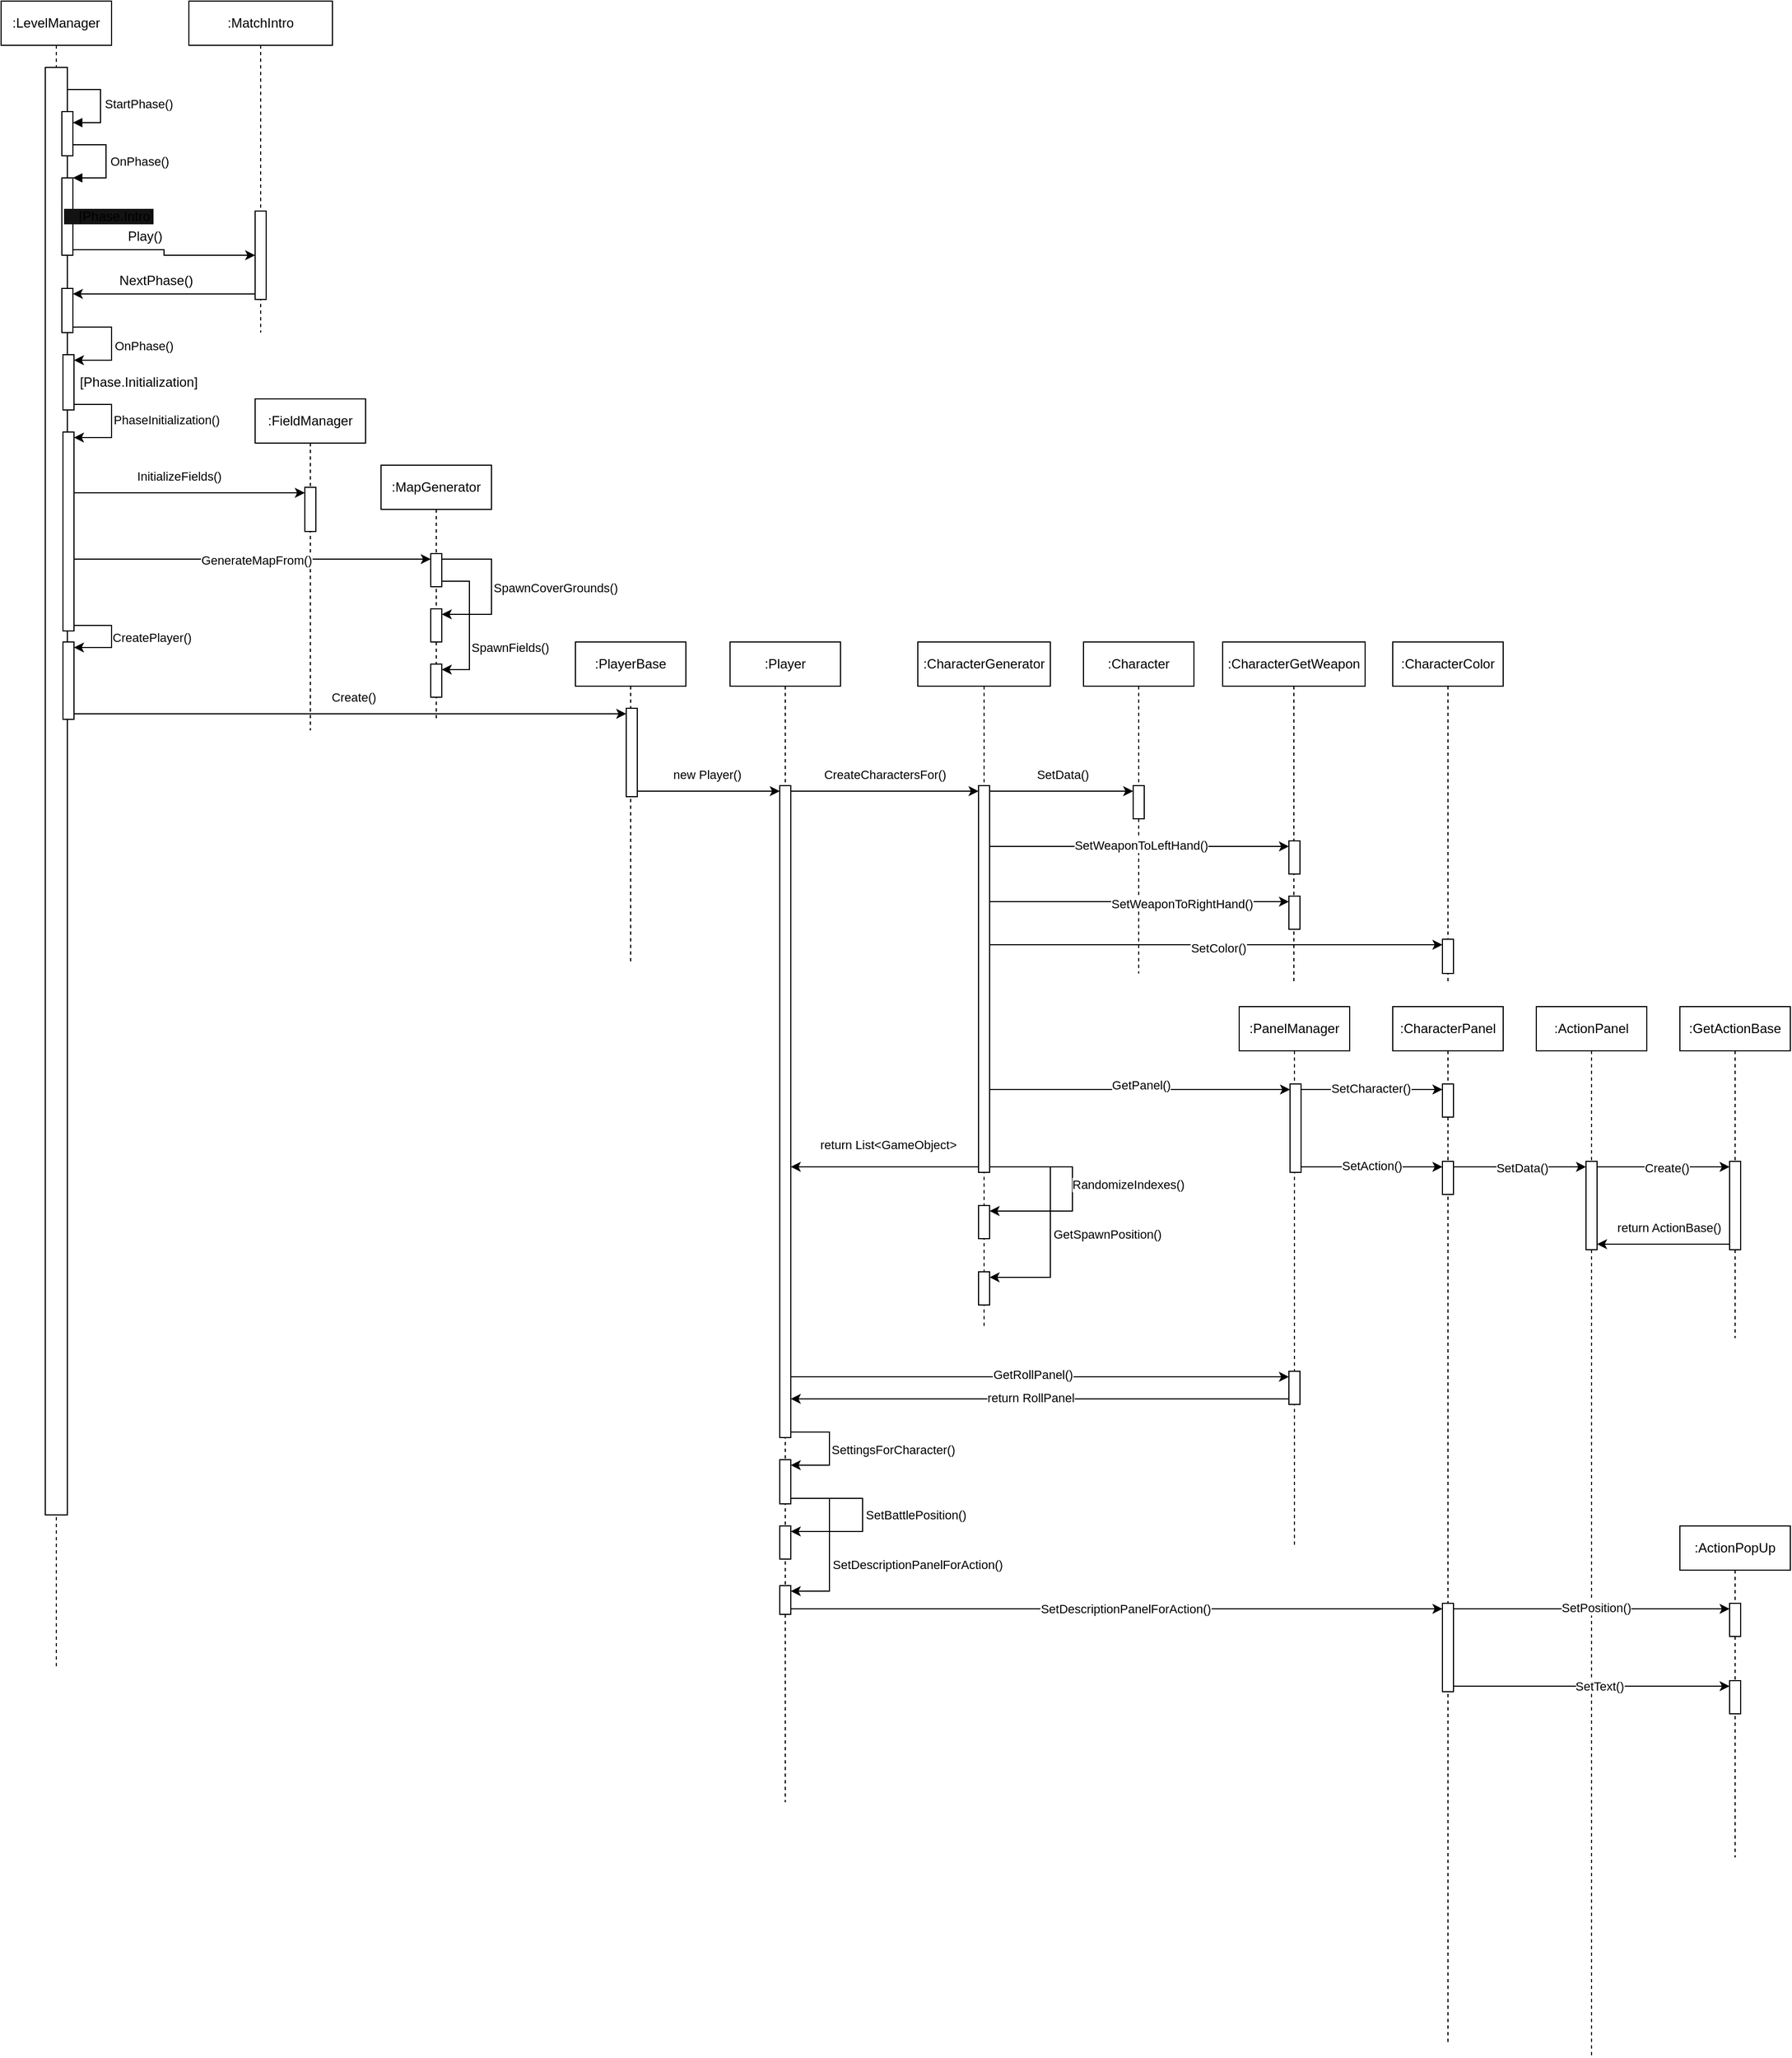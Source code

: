 <mxfile version="27.0.9">
  <diagram id="C5RBs43oDa-KdzZeNtuy" name="Page-1">
    <mxGraphModel dx="1703" dy="1089" grid="1" gridSize="10" guides="1" tooltips="1" connect="1" arrows="1" fold="1" page="1" pageScale="1" pageWidth="827" pageHeight="1169" math="0" shadow="0">
      <root>
        <mxCell id="WIyWlLk6GJQsqaUBKTNV-0" />
        <mxCell id="WIyWlLk6GJQsqaUBKTNV-1" parent="WIyWlLk6GJQsqaUBKTNV-0" />
        <mxCell id="9JURjrUvkeu7Aro2wpaL-4" value=":LevelManager" style="shape=umlLifeline;perimeter=lifelinePerimeter;whiteSpace=wrap;html=1;container=1;dropTarget=0;collapsible=0;recursiveResize=0;outlineConnect=0;portConstraint=eastwest;newEdgeStyle={&quot;curved&quot;:0,&quot;rounded&quot;:0};" parent="WIyWlLk6GJQsqaUBKTNV-1" vertex="1">
          <mxGeometry x="70" y="240" width="100" height="1510" as="geometry" />
        </mxCell>
        <mxCell id="9JURjrUvkeu7Aro2wpaL-7" value="" style="html=1;points=[[0,0,0,0,5],[0,1,0,0,-5],[1,0,0,0,5],[1,1,0,0,-5]];perimeter=orthogonalPerimeter;outlineConnect=0;targetShapes=umlLifeline;portConstraint=eastwest;newEdgeStyle={&quot;curved&quot;:0,&quot;rounded&quot;:0};" parent="9JURjrUvkeu7Aro2wpaL-4" vertex="1">
          <mxGeometry x="40" y="60" width="20" height="1310" as="geometry" />
        </mxCell>
        <mxCell id="9JURjrUvkeu7Aro2wpaL-12" value="" style="html=1;points=[[0,0,0,0,5],[0,1,0,0,-5],[1,0,0,0,5],[1,1,0,0,-5]];perimeter=orthogonalPerimeter;outlineConnect=0;targetShapes=umlLifeline;portConstraint=eastwest;newEdgeStyle={&quot;curved&quot;:0,&quot;rounded&quot;:0};" parent="9JURjrUvkeu7Aro2wpaL-4" vertex="1">
          <mxGeometry x="55" y="100" width="10" height="40" as="geometry" />
        </mxCell>
        <mxCell id="9JURjrUvkeu7Aro2wpaL-13" value="StartPhase()" style="html=1;align=left;spacingLeft=2;endArrow=block;rounded=0;edgeStyle=orthogonalEdgeStyle;curved=0;rounded=0;" parent="9JURjrUvkeu7Aro2wpaL-4" target="9JURjrUvkeu7Aro2wpaL-12" edge="1">
          <mxGeometry relative="1" as="geometry">
            <mxPoint x="60" y="80" as="sourcePoint" />
            <Array as="points">
              <mxPoint x="90" y="110" />
            </Array>
          </mxGeometry>
        </mxCell>
        <mxCell id="9JURjrUvkeu7Aro2wpaL-15" value="&lt;span style=&quot;background-color: rgb(18, 18, 18);&quot;&gt;&amp;nbsp; &amp;nbsp; [Phase.Intro]&lt;/span&gt;" style="html=1;points=[[0,0,0,0,5],[0,1,0,0,-5],[1,0,0,0,5],[1,1,0,0,-5]];perimeter=orthogonalPerimeter;outlineConnect=0;targetShapes=umlLifeline;portConstraint=eastwest;newEdgeStyle={&quot;curved&quot;:0,&quot;rounded&quot;:0};align=left;" parent="9JURjrUvkeu7Aro2wpaL-4" vertex="1">
          <mxGeometry x="55" y="160" width="10" height="70" as="geometry" />
        </mxCell>
        <mxCell id="9JURjrUvkeu7Aro2wpaL-16" value="OnPhase()" style="html=1;align=left;spacingLeft=2;endArrow=block;rounded=0;edgeStyle=orthogonalEdgeStyle;curved=0;rounded=0;" parent="9JURjrUvkeu7Aro2wpaL-4" target="9JURjrUvkeu7Aro2wpaL-15" edge="1">
          <mxGeometry relative="1" as="geometry">
            <mxPoint x="65" y="130" as="sourcePoint" />
            <Array as="points">
              <mxPoint x="95" y="160" />
            </Array>
          </mxGeometry>
        </mxCell>
        <mxCell id="9JURjrUvkeu7Aro2wpaL-23" value="" style="html=1;points=[[0,0,0,0,5],[0,1,0,0,-5],[1,0,0,0,5],[1,1,0,0,-5]];perimeter=orthogonalPerimeter;outlineConnect=0;targetShapes=umlLifeline;portConstraint=eastwest;newEdgeStyle={&quot;curved&quot;:0,&quot;rounded&quot;:0};" parent="9JURjrUvkeu7Aro2wpaL-4" vertex="1">
          <mxGeometry x="55" y="260" width="10" height="40" as="geometry" />
        </mxCell>
        <mxCell id="9JURjrUvkeu7Aro2wpaL-26" value="&amp;nbsp; &amp;nbsp; [Phase.Initialization]" style="html=1;points=[[0,0,0,0,5],[0,1,0,0,-5],[1,0,0,0,5],[1,1,0,0,-5]];perimeter=orthogonalPerimeter;outlineConnect=0;targetShapes=umlLifeline;portConstraint=eastwest;newEdgeStyle={&quot;curved&quot;:0,&quot;rounded&quot;:0};align=left;" parent="9JURjrUvkeu7Aro2wpaL-4" vertex="1">
          <mxGeometry x="56" y="320" width="10" height="50" as="geometry" />
        </mxCell>
        <mxCell id="9JURjrUvkeu7Aro2wpaL-27" style="edgeStyle=orthogonalEdgeStyle;rounded=0;orthogonalLoop=1;jettySize=auto;html=1;curved=0;exitX=1;exitY=1;exitDx=0;exitDy=-5;exitPerimeter=0;entryX=1;entryY=0;entryDx=0;entryDy=5;entryPerimeter=0;" parent="9JURjrUvkeu7Aro2wpaL-4" source="9JURjrUvkeu7Aro2wpaL-23" target="9JURjrUvkeu7Aro2wpaL-26" edge="1">
          <mxGeometry relative="1" as="geometry">
            <Array as="points">
              <mxPoint x="100" y="295" />
              <mxPoint x="100" y="325" />
            </Array>
          </mxGeometry>
        </mxCell>
        <mxCell id="9JURjrUvkeu7Aro2wpaL-29" value="OnPhase()" style="edgeLabel;html=1;align=left;verticalAlign=middle;resizable=0;points=[];" parent="9JURjrUvkeu7Aro2wpaL-27" vertex="1" connectable="0">
          <mxGeometry x="0.053" y="1" relative="1" as="geometry">
            <mxPoint as="offset" />
          </mxGeometry>
        </mxCell>
        <mxCell id="9JURjrUvkeu7Aro2wpaL-30" value="" style="html=1;points=[[0,0,0,0,5],[0,1,0,0,-5],[1,0,0,0,5],[1,1,0,0,-5]];perimeter=orthogonalPerimeter;outlineConnect=0;targetShapes=umlLifeline;portConstraint=eastwest;newEdgeStyle={&quot;curved&quot;:0,&quot;rounded&quot;:0};" parent="9JURjrUvkeu7Aro2wpaL-4" vertex="1">
          <mxGeometry x="56" y="390" width="10" height="180" as="geometry" />
        </mxCell>
        <mxCell id="9JURjrUvkeu7Aro2wpaL-31" style="edgeStyle=orthogonalEdgeStyle;rounded=0;orthogonalLoop=1;jettySize=auto;html=1;curved=0;exitX=1;exitY=1;exitDx=0;exitDy=-5;exitPerimeter=0;entryX=1;entryY=0;entryDx=0;entryDy=5;entryPerimeter=0;" parent="9JURjrUvkeu7Aro2wpaL-4" source="9JURjrUvkeu7Aro2wpaL-26" target="9JURjrUvkeu7Aro2wpaL-30" edge="1">
          <mxGeometry relative="1" as="geometry">
            <Array as="points">
              <mxPoint x="100" y="365" />
              <mxPoint x="100" y="395" />
            </Array>
          </mxGeometry>
        </mxCell>
        <mxCell id="9JURjrUvkeu7Aro2wpaL-32" value="PhaseInitialization()" style="edgeLabel;html=1;align=left;verticalAlign=middle;resizable=0;points=[];" parent="9JURjrUvkeu7Aro2wpaL-31" vertex="1" connectable="0">
          <mxGeometry x="-0.022" relative="1" as="geometry">
            <mxPoint as="offset" />
          </mxGeometry>
        </mxCell>
        <mxCell id="9JURjrUvkeu7Aro2wpaL-53" value="" style="html=1;points=[[0,0,0,0,5],[0,1,0,0,-5],[1,0,0,0,5],[1,1,0,0,-5]];perimeter=orthogonalPerimeter;outlineConnect=0;targetShapes=umlLifeline;portConstraint=eastwest;newEdgeStyle={&quot;curved&quot;:0,&quot;rounded&quot;:0};" parent="9JURjrUvkeu7Aro2wpaL-4" vertex="1">
          <mxGeometry x="56" y="580" width="10" height="70" as="geometry" />
        </mxCell>
        <mxCell id="9JURjrUvkeu7Aro2wpaL-54" style="edgeStyle=orthogonalEdgeStyle;rounded=0;orthogonalLoop=1;jettySize=auto;html=1;curved=0;exitX=1;exitY=1;exitDx=0;exitDy=-5;exitPerimeter=0;entryX=1;entryY=0;entryDx=0;entryDy=5;entryPerimeter=0;" parent="9JURjrUvkeu7Aro2wpaL-4" source="9JURjrUvkeu7Aro2wpaL-30" target="9JURjrUvkeu7Aro2wpaL-53" edge="1">
          <mxGeometry relative="1" as="geometry">
            <Array as="points">
              <mxPoint x="100" y="565" />
              <mxPoint x="100" y="585" />
            </Array>
          </mxGeometry>
        </mxCell>
        <mxCell id="9JURjrUvkeu7Aro2wpaL-55" value="CreatePlayer()" style="edgeLabel;html=1;align=left;verticalAlign=middle;resizable=0;points=[];" parent="9JURjrUvkeu7Aro2wpaL-54" vertex="1" connectable="0">
          <mxGeometry x="0.022" y="-1" relative="1" as="geometry">
            <mxPoint as="offset" />
          </mxGeometry>
        </mxCell>
        <mxCell id="9JURjrUvkeu7Aro2wpaL-5" value=":MapGenerator" style="shape=umlLifeline;perimeter=lifelinePerimeter;whiteSpace=wrap;html=1;container=1;dropTarget=0;collapsible=0;recursiveResize=0;outlineConnect=0;portConstraint=eastwest;newEdgeStyle={&quot;curved&quot;:0,&quot;rounded&quot;:0};" parent="WIyWlLk6GJQsqaUBKTNV-1" vertex="1">
          <mxGeometry x="414" y="660" width="100" height="230" as="geometry" />
        </mxCell>
        <mxCell id="9JURjrUvkeu7Aro2wpaL-42" value="" style="html=1;points=[[0,0,0,0,5],[0,1,0,0,-5],[1,0,0,0,5],[1,1,0,0,-5]];perimeter=orthogonalPerimeter;outlineConnect=0;targetShapes=umlLifeline;portConstraint=eastwest;newEdgeStyle={&quot;curved&quot;:0,&quot;rounded&quot;:0};" parent="9JURjrUvkeu7Aro2wpaL-5" vertex="1">
          <mxGeometry x="45" y="80" width="10" height="30" as="geometry" />
        </mxCell>
        <mxCell id="9JURjrUvkeu7Aro2wpaL-47" value="" style="html=1;points=[[0,0,0,0,5],[0,1,0,0,-5],[1,0,0,0,5],[1,1,0,0,-5]];perimeter=orthogonalPerimeter;outlineConnect=0;targetShapes=umlLifeline;portConstraint=eastwest;newEdgeStyle={&quot;curved&quot;:0,&quot;rounded&quot;:0};" parent="9JURjrUvkeu7Aro2wpaL-5" vertex="1">
          <mxGeometry x="45" y="130" width="10" height="30" as="geometry" />
        </mxCell>
        <mxCell id="9JURjrUvkeu7Aro2wpaL-48" value="" style="html=1;points=[[0,0,0,0,5],[0,1,0,0,-5],[1,0,0,0,5],[1,1,0,0,-5]];perimeter=orthogonalPerimeter;outlineConnect=0;targetShapes=umlLifeline;portConstraint=eastwest;newEdgeStyle={&quot;curved&quot;:0,&quot;rounded&quot;:0};" parent="9JURjrUvkeu7Aro2wpaL-5" vertex="1">
          <mxGeometry x="45" y="180" width="10" height="30" as="geometry" />
        </mxCell>
        <mxCell id="9JURjrUvkeu7Aro2wpaL-49" style="edgeStyle=orthogonalEdgeStyle;rounded=0;orthogonalLoop=1;jettySize=auto;html=1;curved=0;exitX=1;exitY=0;exitDx=0;exitDy=5;exitPerimeter=0;entryX=1;entryY=0;entryDx=0;entryDy=5;entryPerimeter=0;" parent="9JURjrUvkeu7Aro2wpaL-5" source="9JURjrUvkeu7Aro2wpaL-42" target="9JURjrUvkeu7Aro2wpaL-47" edge="1">
          <mxGeometry relative="1" as="geometry">
            <Array as="points">
              <mxPoint x="100" y="85" />
              <mxPoint x="100" y="135" />
            </Array>
          </mxGeometry>
        </mxCell>
        <mxCell id="9JURjrUvkeu7Aro2wpaL-50" value="SpawnCoverGrounds()" style="edgeLabel;html=1;align=left;verticalAlign=middle;resizable=0;points=[];" parent="9JURjrUvkeu7Aro2wpaL-49" vertex="1" connectable="0">
          <mxGeometry x="0.01" relative="1" as="geometry">
            <mxPoint as="offset" />
          </mxGeometry>
        </mxCell>
        <mxCell id="9JURjrUvkeu7Aro2wpaL-51" style="edgeStyle=orthogonalEdgeStyle;rounded=0;orthogonalLoop=1;jettySize=auto;html=1;curved=0;exitX=1;exitY=1;exitDx=0;exitDy=-5;exitPerimeter=0;entryX=1;entryY=0;entryDx=0;entryDy=5;entryPerimeter=0;" parent="9JURjrUvkeu7Aro2wpaL-5" source="9JURjrUvkeu7Aro2wpaL-42" target="9JURjrUvkeu7Aro2wpaL-48" edge="1">
          <mxGeometry relative="1" as="geometry">
            <Array as="points">
              <mxPoint x="80" y="105" />
              <mxPoint x="80" y="185" />
            </Array>
          </mxGeometry>
        </mxCell>
        <mxCell id="9JURjrUvkeu7Aro2wpaL-52" value="SpawnFields()" style="edgeLabel;html=1;align=left;verticalAlign=middle;resizable=0;points=[];" parent="9JURjrUvkeu7Aro2wpaL-51" vertex="1" connectable="0">
          <mxGeometry x="0.306" relative="1" as="geometry">
            <mxPoint as="offset" />
          </mxGeometry>
        </mxCell>
        <mxCell id="9JURjrUvkeu7Aro2wpaL-6" value=":CharacterGenerator" style="shape=umlLifeline;perimeter=lifelinePerimeter;whiteSpace=wrap;html=1;container=1;dropTarget=0;collapsible=0;recursiveResize=0;outlineConnect=0;portConstraint=eastwest;newEdgeStyle={&quot;curved&quot;:0,&quot;rounded&quot;:0};" parent="WIyWlLk6GJQsqaUBKTNV-1" vertex="1">
          <mxGeometry x="900" y="820" width="120" height="620" as="geometry" />
        </mxCell>
        <mxCell id="9JURjrUvkeu7Aro2wpaL-65" value="" style="html=1;points=[[0,0,0,0,5],[0,1,0,0,-5],[1,0,0,0,5],[1,1,0,0,-5]];perimeter=orthogonalPerimeter;outlineConnect=0;targetShapes=umlLifeline;portConstraint=eastwest;newEdgeStyle={&quot;curved&quot;:0,&quot;rounded&quot;:0};" parent="9JURjrUvkeu7Aro2wpaL-6" vertex="1">
          <mxGeometry x="55" y="130" width="10" height="350" as="geometry" />
        </mxCell>
        <mxCell id="9JURjrUvkeu7Aro2wpaL-68" value="" style="html=1;points=[[0,0,0,0,5],[0,1,0,0,-5],[1,0,0,0,5],[1,1,0,0,-5]];perimeter=orthogonalPerimeter;outlineConnect=0;targetShapes=umlLifeline;portConstraint=eastwest;newEdgeStyle={&quot;curved&quot;:0,&quot;rounded&quot;:0};" parent="9JURjrUvkeu7Aro2wpaL-6" vertex="1">
          <mxGeometry x="55" y="510" width="10" height="30" as="geometry" />
        </mxCell>
        <mxCell id="9JURjrUvkeu7Aro2wpaL-69" value="" style="html=1;points=[[0,0,0,0,5],[0,1,0,0,-5],[1,0,0,0,5],[1,1,0,0,-5]];perimeter=orthogonalPerimeter;outlineConnect=0;targetShapes=umlLifeline;portConstraint=eastwest;newEdgeStyle={&quot;curved&quot;:0,&quot;rounded&quot;:0};" parent="9JURjrUvkeu7Aro2wpaL-6" vertex="1">
          <mxGeometry x="55" y="570" width="10" height="30" as="geometry" />
        </mxCell>
        <mxCell id="9JURjrUvkeu7Aro2wpaL-113" style="edgeStyle=orthogonalEdgeStyle;rounded=0;orthogonalLoop=1;jettySize=auto;html=1;curved=0;exitX=1;exitY=1;exitDx=0;exitDy=-5;exitPerimeter=0;entryX=1;entryY=0;entryDx=0;entryDy=5;entryPerimeter=0;" parent="9JURjrUvkeu7Aro2wpaL-6" source="9JURjrUvkeu7Aro2wpaL-65" target="9JURjrUvkeu7Aro2wpaL-68" edge="1">
          <mxGeometry relative="1" as="geometry">
            <Array as="points">
              <mxPoint x="140" y="475" />
              <mxPoint x="140" y="515" />
            </Array>
          </mxGeometry>
        </mxCell>
        <mxCell id="9JURjrUvkeu7Aro2wpaL-114" value="RandomizeIndexes()" style="edgeLabel;html=1;align=left;verticalAlign=middle;resizable=0;points=[];" parent="9JURjrUvkeu7Aro2wpaL-113" vertex="1" connectable="0">
          <mxGeometry x="-0.042" y="-2" relative="1" as="geometry">
            <mxPoint as="offset" />
          </mxGeometry>
        </mxCell>
        <mxCell id="9JURjrUvkeu7Aro2wpaL-115" style="edgeStyle=orthogonalEdgeStyle;rounded=0;orthogonalLoop=1;jettySize=auto;html=1;curved=0;exitX=1;exitY=1;exitDx=0;exitDy=-5;exitPerimeter=0;entryX=1;entryY=0;entryDx=0;entryDy=5;entryPerimeter=0;" parent="9JURjrUvkeu7Aro2wpaL-6" source="9JURjrUvkeu7Aro2wpaL-65" target="9JURjrUvkeu7Aro2wpaL-69" edge="1">
          <mxGeometry relative="1" as="geometry">
            <Array as="points">
              <mxPoint x="120" y="475" />
              <mxPoint x="120" y="575" />
            </Array>
          </mxGeometry>
        </mxCell>
        <mxCell id="9JURjrUvkeu7Aro2wpaL-116" value="GetSpawnPosition()" style="edgeLabel;html=1;align=left;verticalAlign=middle;resizable=0;points=[];" parent="9JURjrUvkeu7Aro2wpaL-115" vertex="1" connectable="0">
          <mxGeometry x="0.106" y="1" relative="1" as="geometry">
            <mxPoint as="offset" />
          </mxGeometry>
        </mxCell>
        <mxCell id="9JURjrUvkeu7Aro2wpaL-18" value=":MatchIntro" style="shape=umlLifeline;perimeter=lifelinePerimeter;whiteSpace=wrap;html=1;container=1;dropTarget=0;collapsible=0;recursiveResize=0;outlineConnect=0;portConstraint=eastwest;newEdgeStyle={&quot;curved&quot;:0,&quot;rounded&quot;:0};" parent="WIyWlLk6GJQsqaUBKTNV-1" vertex="1">
          <mxGeometry x="240" y="240" width="130" height="300" as="geometry" />
        </mxCell>
        <mxCell id="9JURjrUvkeu7Aro2wpaL-20" value="" style="html=1;points=[[0,0,0,0,5],[0,1,0,0,-5],[1,0,0,0,5],[1,1,0,0,-5]];perimeter=orthogonalPerimeter;outlineConnect=0;targetShapes=umlLifeline;portConstraint=eastwest;newEdgeStyle={&quot;curved&quot;:0,&quot;rounded&quot;:0};" parent="9JURjrUvkeu7Aro2wpaL-18" vertex="1">
          <mxGeometry x="60" y="190" width="10" height="80" as="geometry" />
        </mxCell>
        <mxCell id="9JURjrUvkeu7Aro2wpaL-21" style="edgeStyle=orthogonalEdgeStyle;rounded=0;orthogonalLoop=1;jettySize=auto;html=1;curved=0;exitX=1;exitY=1;exitDx=0;exitDy=-5;exitPerimeter=0;" parent="WIyWlLk6GJQsqaUBKTNV-1" source="9JURjrUvkeu7Aro2wpaL-15" target="9JURjrUvkeu7Aro2wpaL-20" edge="1">
          <mxGeometry relative="1" as="geometry" />
        </mxCell>
        <mxCell id="9JURjrUvkeu7Aro2wpaL-22" value="Play()" style="text;html=1;align=center;verticalAlign=middle;resizable=0;points=[];autosize=1;strokeColor=none;fillColor=none;" parent="WIyWlLk6GJQsqaUBKTNV-1" vertex="1">
          <mxGeometry x="175" y="438" width="50" height="30" as="geometry" />
        </mxCell>
        <mxCell id="9JURjrUvkeu7Aro2wpaL-24" style="edgeStyle=orthogonalEdgeStyle;rounded=0;orthogonalLoop=1;jettySize=auto;html=1;curved=0;exitX=0;exitY=1;exitDx=0;exitDy=-5;exitPerimeter=0;entryX=1;entryY=0;entryDx=0;entryDy=5;entryPerimeter=0;" parent="WIyWlLk6GJQsqaUBKTNV-1" source="9JURjrUvkeu7Aro2wpaL-20" target="9JURjrUvkeu7Aro2wpaL-23" edge="1">
          <mxGeometry relative="1" as="geometry" />
        </mxCell>
        <mxCell id="9JURjrUvkeu7Aro2wpaL-25" value="NextPhase()" style="text;html=1;align=center;verticalAlign=middle;resizable=0;points=[];autosize=1;strokeColor=none;fillColor=none;" parent="WIyWlLk6GJQsqaUBKTNV-1" vertex="1">
          <mxGeometry x="165" y="478" width="90" height="30" as="geometry" />
        </mxCell>
        <mxCell id="9JURjrUvkeu7Aro2wpaL-33" value=":FieldManager" style="shape=umlLifeline;perimeter=lifelinePerimeter;whiteSpace=wrap;html=1;container=1;dropTarget=0;collapsible=0;recursiveResize=0;outlineConnect=0;portConstraint=eastwest;newEdgeStyle={&quot;curved&quot;:0,&quot;rounded&quot;:0};" parent="WIyWlLk6GJQsqaUBKTNV-1" vertex="1">
          <mxGeometry x="300" y="600" width="100" height="300" as="geometry" />
        </mxCell>
        <mxCell id="9JURjrUvkeu7Aro2wpaL-34" value="" style="html=1;points=[[0,0,0,0,5],[0,1,0,0,-5],[1,0,0,0,5],[1,1,0,0,-5]];perimeter=orthogonalPerimeter;outlineConnect=0;targetShapes=umlLifeline;portConstraint=eastwest;newEdgeStyle={&quot;curved&quot;:0,&quot;rounded&quot;:0};" parent="9JURjrUvkeu7Aro2wpaL-33" vertex="1">
          <mxGeometry x="45" y="80" width="10" height="40" as="geometry" />
        </mxCell>
        <mxCell id="9JURjrUvkeu7Aro2wpaL-36" style="edgeStyle=orthogonalEdgeStyle;rounded=0;orthogonalLoop=1;jettySize=auto;html=1;curved=0;entryX=0;entryY=0;entryDx=0;entryDy=5;entryPerimeter=0;" parent="WIyWlLk6GJQsqaUBKTNV-1" source="9JURjrUvkeu7Aro2wpaL-30" target="9JURjrUvkeu7Aro2wpaL-34" edge="1">
          <mxGeometry relative="1" as="geometry">
            <Array as="points">
              <mxPoint x="230" y="685" />
              <mxPoint x="230" y="685" />
            </Array>
          </mxGeometry>
        </mxCell>
        <mxCell id="9JURjrUvkeu7Aro2wpaL-37" value="InitializeFields()" style="edgeLabel;html=1;align=center;verticalAlign=middle;resizable=0;points=[];" parent="9JURjrUvkeu7Aro2wpaL-36" vertex="1" connectable="0">
          <mxGeometry x="-0.097" y="-2" relative="1" as="geometry">
            <mxPoint y="-17" as="offset" />
          </mxGeometry>
        </mxCell>
        <mxCell id="9JURjrUvkeu7Aro2wpaL-43" style="edgeStyle=orthogonalEdgeStyle;rounded=0;orthogonalLoop=1;jettySize=auto;html=1;curved=0;entryX=0;entryY=0;entryDx=0;entryDy=5;entryPerimeter=0;" parent="WIyWlLk6GJQsqaUBKTNV-1" source="9JURjrUvkeu7Aro2wpaL-30" target="9JURjrUvkeu7Aro2wpaL-42" edge="1">
          <mxGeometry relative="1" as="geometry">
            <Array as="points">
              <mxPoint x="280" y="745" />
              <mxPoint x="280" y="745" />
            </Array>
          </mxGeometry>
        </mxCell>
        <mxCell id="9JURjrUvkeu7Aro2wpaL-44" value="GenerateMapFrom()" style="edgeLabel;html=1;align=center;verticalAlign=middle;resizable=0;points=[];" parent="9JURjrUvkeu7Aro2wpaL-43" vertex="1" connectable="0">
          <mxGeometry x="0.021" y="-1" relative="1" as="geometry">
            <mxPoint as="offset" />
          </mxGeometry>
        </mxCell>
        <mxCell id="9JURjrUvkeu7Aro2wpaL-56" value=":PlayerBase" style="shape=umlLifeline;perimeter=lifelinePerimeter;whiteSpace=wrap;html=1;container=1;dropTarget=0;collapsible=0;recursiveResize=0;outlineConnect=0;portConstraint=eastwest;newEdgeStyle={&quot;curved&quot;:0,&quot;rounded&quot;:0};" parent="WIyWlLk6GJQsqaUBKTNV-1" vertex="1">
          <mxGeometry x="590" y="820" width="100" height="290" as="geometry" />
        </mxCell>
        <mxCell id="9JURjrUvkeu7Aro2wpaL-57" value="" style="html=1;points=[[0,0,0,0,5],[0,1,0,0,-5],[1,0,0,0,5],[1,1,0,0,-5]];perimeter=orthogonalPerimeter;outlineConnect=0;targetShapes=umlLifeline;portConstraint=eastwest;newEdgeStyle={&quot;curved&quot;:0,&quot;rounded&quot;:0};" parent="9JURjrUvkeu7Aro2wpaL-56" vertex="1">
          <mxGeometry x="46" y="60" width="10" height="80" as="geometry" />
        </mxCell>
        <mxCell id="9JURjrUvkeu7Aro2wpaL-58" style="edgeStyle=orthogonalEdgeStyle;rounded=0;orthogonalLoop=1;jettySize=auto;html=1;curved=0;exitX=1;exitY=1;exitDx=0;exitDy=-5;exitPerimeter=0;entryX=0;entryY=0;entryDx=0;entryDy=5;entryPerimeter=0;" parent="WIyWlLk6GJQsqaUBKTNV-1" source="9JURjrUvkeu7Aro2wpaL-53" target="9JURjrUvkeu7Aro2wpaL-57" edge="1">
          <mxGeometry relative="1" as="geometry" />
        </mxCell>
        <mxCell id="9JURjrUvkeu7Aro2wpaL-59" value="Create()" style="edgeLabel;html=1;align=center;verticalAlign=middle;resizable=0;points=[];" parent="9JURjrUvkeu7Aro2wpaL-58" vertex="1" connectable="0">
          <mxGeometry x="0.021" y="1" relative="1" as="geometry">
            <mxPoint x="-2" y="-14" as="offset" />
          </mxGeometry>
        </mxCell>
        <mxCell id="9JURjrUvkeu7Aro2wpaL-60" value=":Player" style="shape=umlLifeline;perimeter=lifelinePerimeter;whiteSpace=wrap;html=1;container=1;dropTarget=0;collapsible=0;recursiveResize=0;outlineConnect=0;portConstraint=eastwest;newEdgeStyle={&quot;curved&quot;:0,&quot;rounded&quot;:0};" parent="WIyWlLk6GJQsqaUBKTNV-1" vertex="1">
          <mxGeometry x="730" y="820" width="100" height="1050" as="geometry" />
        </mxCell>
        <mxCell id="9JURjrUvkeu7Aro2wpaL-61" value="" style="html=1;points=[[0,0,0,0,5],[0,1,0,0,-5],[1,0,0,0,5],[1,1,0,0,-5]];perimeter=orthogonalPerimeter;outlineConnect=0;targetShapes=umlLifeline;portConstraint=eastwest;newEdgeStyle={&quot;curved&quot;:0,&quot;rounded&quot;:0};" parent="9JURjrUvkeu7Aro2wpaL-60" vertex="1">
          <mxGeometry x="45" y="130" width="10" height="590" as="geometry" />
        </mxCell>
        <mxCell id="9JURjrUvkeu7Aro2wpaL-124" value="" style="html=1;points=[[0,0,0,0,5],[0,1,0,0,-5],[1,0,0,0,5],[1,1,0,0,-5]];perimeter=orthogonalPerimeter;outlineConnect=0;targetShapes=umlLifeline;portConstraint=eastwest;newEdgeStyle={&quot;curved&quot;:0,&quot;rounded&quot;:0};" parent="9JURjrUvkeu7Aro2wpaL-60" vertex="1">
          <mxGeometry x="45" y="740" width="10" height="40" as="geometry" />
        </mxCell>
        <mxCell id="9JURjrUvkeu7Aro2wpaL-125" style="edgeStyle=orthogonalEdgeStyle;rounded=0;orthogonalLoop=1;jettySize=auto;html=1;curved=0;exitX=1;exitY=1;exitDx=0;exitDy=-5;exitPerimeter=0;entryX=1;entryY=0;entryDx=0;entryDy=5;entryPerimeter=0;" parent="9JURjrUvkeu7Aro2wpaL-60" source="9JURjrUvkeu7Aro2wpaL-61" target="9JURjrUvkeu7Aro2wpaL-124" edge="1">
          <mxGeometry relative="1" as="geometry">
            <Array as="points">
              <mxPoint x="90" y="715" />
              <mxPoint x="90" y="745" />
            </Array>
          </mxGeometry>
        </mxCell>
        <mxCell id="9JURjrUvkeu7Aro2wpaL-126" value="SettingsForCharacter()" style="edgeLabel;html=1;align=left;verticalAlign=middle;resizable=0;points=[];" parent="9JURjrUvkeu7Aro2wpaL-125" vertex="1" connectable="0">
          <mxGeometry x="0.013" relative="1" as="geometry">
            <mxPoint as="offset" />
          </mxGeometry>
        </mxCell>
        <mxCell id="9JURjrUvkeu7Aro2wpaL-127" value="" style="html=1;points=[[0,0,0,0,5],[0,1,0,0,-5],[1,0,0,0,5],[1,1,0,0,-5]];perimeter=orthogonalPerimeter;outlineConnect=0;targetShapes=umlLifeline;portConstraint=eastwest;newEdgeStyle={&quot;curved&quot;:0,&quot;rounded&quot;:0};" parent="9JURjrUvkeu7Aro2wpaL-60" vertex="1">
          <mxGeometry x="45" y="800" width="10" height="30" as="geometry" />
        </mxCell>
        <mxCell id="9JURjrUvkeu7Aro2wpaL-128" style="edgeStyle=orthogonalEdgeStyle;rounded=0;orthogonalLoop=1;jettySize=auto;html=1;curved=0;exitX=1;exitY=1;exitDx=0;exitDy=-5;exitPerimeter=0;entryX=1;entryY=0;entryDx=0;entryDy=5;entryPerimeter=0;" parent="9JURjrUvkeu7Aro2wpaL-60" source="9JURjrUvkeu7Aro2wpaL-124" target="9JURjrUvkeu7Aro2wpaL-127" edge="1">
          <mxGeometry relative="1" as="geometry">
            <Array as="points">
              <mxPoint x="120" y="775" />
              <mxPoint x="120" y="805" />
            </Array>
          </mxGeometry>
        </mxCell>
        <mxCell id="9JURjrUvkeu7Aro2wpaL-129" value="SetBattlePosition()" style="edgeLabel;html=1;align=left;verticalAlign=middle;resizable=0;points=[];" parent="9JURjrUvkeu7Aro2wpaL-128" vertex="1" connectable="0">
          <mxGeometry x="-0.003" y="1" relative="1" as="geometry">
            <mxPoint as="offset" />
          </mxGeometry>
        </mxCell>
        <mxCell id="9JURjrUvkeu7Aro2wpaL-130" value="" style="html=1;points=[[0,0,0,0,5],[0,1,0,0,-5],[1,0,0,0,5],[1,1,0,0,-5]];perimeter=orthogonalPerimeter;outlineConnect=0;targetShapes=umlLifeline;portConstraint=eastwest;newEdgeStyle={&quot;curved&quot;:0,&quot;rounded&quot;:0};" parent="9JURjrUvkeu7Aro2wpaL-60" vertex="1">
          <mxGeometry x="45" y="854" width="10" height="26" as="geometry" />
        </mxCell>
        <mxCell id="9JURjrUvkeu7Aro2wpaL-131" style="edgeStyle=orthogonalEdgeStyle;rounded=0;orthogonalLoop=1;jettySize=auto;html=1;curved=0;exitX=1;exitY=1;exitDx=0;exitDy=-5;exitPerimeter=0;entryX=1;entryY=0;entryDx=0;entryDy=5;entryPerimeter=0;" parent="9JURjrUvkeu7Aro2wpaL-60" source="9JURjrUvkeu7Aro2wpaL-124" target="9JURjrUvkeu7Aro2wpaL-130" edge="1">
          <mxGeometry relative="1" as="geometry">
            <Array as="points">
              <mxPoint x="90" y="775" />
              <mxPoint x="90" y="859" />
            </Array>
          </mxGeometry>
        </mxCell>
        <mxCell id="9JURjrUvkeu7Aro2wpaL-132" value="SetDescriptionPanelForAction()" style="edgeLabel;html=1;align=left;verticalAlign=middle;resizable=0;points=[];" parent="9JURjrUvkeu7Aro2wpaL-131" vertex="1" connectable="0">
          <mxGeometry x="0.232" y="1" relative="1" as="geometry">
            <mxPoint as="offset" />
          </mxGeometry>
        </mxCell>
        <mxCell id="9JURjrUvkeu7Aro2wpaL-63" style="edgeStyle=orthogonalEdgeStyle;rounded=0;orthogonalLoop=1;jettySize=auto;html=1;curved=0;exitX=1;exitY=1;exitDx=0;exitDy=-5;exitPerimeter=0;entryX=0;entryY=0;entryDx=0;entryDy=5;entryPerimeter=0;" parent="WIyWlLk6GJQsqaUBKTNV-1" source="9JURjrUvkeu7Aro2wpaL-57" target="9JURjrUvkeu7Aro2wpaL-61" edge="1">
          <mxGeometry relative="1" as="geometry" />
        </mxCell>
        <mxCell id="9JURjrUvkeu7Aro2wpaL-64" value="new Player()" style="edgeLabel;html=1;align=center;verticalAlign=middle;resizable=0;points=[];" parent="9JURjrUvkeu7Aro2wpaL-63" vertex="1" connectable="0">
          <mxGeometry x="-0.026" relative="1" as="geometry">
            <mxPoint y="-15" as="offset" />
          </mxGeometry>
        </mxCell>
        <mxCell id="9JURjrUvkeu7Aro2wpaL-66" style="edgeStyle=orthogonalEdgeStyle;rounded=0;orthogonalLoop=1;jettySize=auto;html=1;curved=0;exitX=1;exitY=0;exitDx=0;exitDy=5;exitPerimeter=0;entryX=0;entryY=0;entryDx=0;entryDy=5;entryPerimeter=0;" parent="WIyWlLk6GJQsqaUBKTNV-1" source="9JURjrUvkeu7Aro2wpaL-61" target="9JURjrUvkeu7Aro2wpaL-65" edge="1">
          <mxGeometry relative="1" as="geometry" />
        </mxCell>
        <mxCell id="9JURjrUvkeu7Aro2wpaL-67" value="CreateCharactersFor()" style="edgeLabel;html=1;align=center;verticalAlign=middle;resizable=0;points=[];" parent="9JURjrUvkeu7Aro2wpaL-66" vertex="1" connectable="0">
          <mxGeometry x="-0.094" relative="1" as="geometry">
            <mxPoint x="8" y="-15" as="offset" />
          </mxGeometry>
        </mxCell>
        <mxCell id="9JURjrUvkeu7Aro2wpaL-70" style="edgeStyle=orthogonalEdgeStyle;rounded=0;orthogonalLoop=1;jettySize=auto;html=1;curved=0;exitX=0;exitY=1;exitDx=0;exitDy=-5;exitPerimeter=0;" parent="WIyWlLk6GJQsqaUBKTNV-1" source="9JURjrUvkeu7Aro2wpaL-65" target="9JURjrUvkeu7Aro2wpaL-61" edge="1">
          <mxGeometry relative="1" as="geometry">
            <Array as="points">
              <mxPoint x="830" y="1295" />
              <mxPoint x="830" y="1295" />
            </Array>
          </mxGeometry>
        </mxCell>
        <mxCell id="9JURjrUvkeu7Aro2wpaL-71" value="return List&amp;lt;GameObject&amp;gt;" style="edgeLabel;html=1;align=center;verticalAlign=middle;resizable=0;points=[];" parent="9JURjrUvkeu7Aro2wpaL-70" vertex="1" connectable="0">
          <mxGeometry x="-0.027" relative="1" as="geometry">
            <mxPoint y="-20" as="offset" />
          </mxGeometry>
        </mxCell>
        <mxCell id="9JURjrUvkeu7Aro2wpaL-72" value=":Character" style="shape=umlLifeline;whiteSpace=wrap;html=1;container=1;dropTarget=0;collapsible=0;recursiveResize=0;outlineConnect=0;portConstraint=eastwest;newEdgeStyle={&quot;curved&quot;:0,&quot;rounded&quot;:0};points=[[0,0,0,0,5],[0,1,0,0,-5],[1,0,0,0,5],[1,1,0,0,-5]];perimeter=rectanglePerimeter;targetShapes=umlLifeline;participant=label;" parent="WIyWlLk6GJQsqaUBKTNV-1" vertex="1">
          <mxGeometry x="1050" y="820" width="100" height="300" as="geometry" />
        </mxCell>
        <mxCell id="9JURjrUvkeu7Aro2wpaL-73" value="" style="html=1;points=[[0,0,0,0,5],[0,1,0,0,-5],[1,0,0,0,5],[1,1,0,0,-5]];perimeter=orthogonalPerimeter;outlineConnect=0;targetShapes=umlLifeline;portConstraint=eastwest;newEdgeStyle={&quot;curved&quot;:0,&quot;rounded&quot;:0};" parent="9JURjrUvkeu7Aro2wpaL-72" vertex="1">
          <mxGeometry x="45" y="130" width="10" height="30" as="geometry" />
        </mxCell>
        <mxCell id="9JURjrUvkeu7Aro2wpaL-74" style="edgeStyle=orthogonalEdgeStyle;rounded=0;orthogonalLoop=1;jettySize=auto;html=1;curved=0;exitX=1;exitY=0;exitDx=0;exitDy=5;exitPerimeter=0;entryX=0;entryY=0;entryDx=0;entryDy=5;entryPerimeter=0;" parent="WIyWlLk6GJQsqaUBKTNV-1" source="9JURjrUvkeu7Aro2wpaL-65" target="9JURjrUvkeu7Aro2wpaL-73" edge="1">
          <mxGeometry relative="1" as="geometry" />
        </mxCell>
        <mxCell id="9JURjrUvkeu7Aro2wpaL-75" value="SetData()" style="edgeLabel;html=1;align=center;verticalAlign=middle;resizable=0;points=[];" parent="9JURjrUvkeu7Aro2wpaL-74" vertex="1" connectable="0">
          <mxGeometry x="0.009" y="1" relative="1" as="geometry">
            <mxPoint y="-14" as="offset" />
          </mxGeometry>
        </mxCell>
        <mxCell id="9JURjrUvkeu7Aro2wpaL-76" value=":CharacterGetWeapon" style="shape=umlLifeline;perimeter=lifelinePerimeter;whiteSpace=wrap;html=1;container=1;dropTarget=0;collapsible=0;recursiveResize=0;outlineConnect=0;portConstraint=eastwest;newEdgeStyle={&quot;curved&quot;:0,&quot;rounded&quot;:0};" parent="WIyWlLk6GJQsqaUBKTNV-1" vertex="1">
          <mxGeometry x="1176" y="820" width="129" height="310" as="geometry" />
        </mxCell>
        <mxCell id="9JURjrUvkeu7Aro2wpaL-78" value="" style="html=1;points=[[0,0,0,0,5],[0,1,0,0,-5],[1,0,0,0,5],[1,1,0,0,-5]];perimeter=orthogonalPerimeter;outlineConnect=0;targetShapes=umlLifeline;portConstraint=eastwest;newEdgeStyle={&quot;curved&quot;:0,&quot;rounded&quot;:0};" parent="9JURjrUvkeu7Aro2wpaL-76" vertex="1">
          <mxGeometry x="60" y="180" width="10" height="30" as="geometry" />
        </mxCell>
        <mxCell id="9JURjrUvkeu7Aro2wpaL-83" value="" style="html=1;points=[[0,0,0,0,5],[0,1,0,0,-5],[1,0,0,0,5],[1,1,0,0,-5]];perimeter=orthogonalPerimeter;outlineConnect=0;targetShapes=umlLifeline;portConstraint=eastwest;newEdgeStyle={&quot;curved&quot;:0,&quot;rounded&quot;:0};" parent="9JURjrUvkeu7Aro2wpaL-76" vertex="1">
          <mxGeometry x="60" y="230" width="10" height="30" as="geometry" />
        </mxCell>
        <mxCell id="9JURjrUvkeu7Aro2wpaL-79" style="edgeStyle=orthogonalEdgeStyle;rounded=0;orthogonalLoop=1;jettySize=auto;html=1;curved=0;exitX=1;exitY=0;exitDx=0;exitDy=5;exitPerimeter=0;entryX=0;entryY=0;entryDx=0;entryDy=5;entryPerimeter=0;" parent="WIyWlLk6GJQsqaUBKTNV-1" source="9JURjrUvkeu7Aro2wpaL-65" target="9JURjrUvkeu7Aro2wpaL-78" edge="1">
          <mxGeometry relative="1" as="geometry">
            <Array as="points">
              <mxPoint x="965" y="1005" />
            </Array>
          </mxGeometry>
        </mxCell>
        <mxCell id="9JURjrUvkeu7Aro2wpaL-80" value="SetWeaponToLeftHand()" style="edgeLabel;html=1;align=center;verticalAlign=middle;resizable=0;points=[];" parent="9JURjrUvkeu7Aro2wpaL-79" vertex="1" connectable="0">
          <mxGeometry x="0.17" y="1" relative="1" as="geometry">
            <mxPoint x="-1" as="offset" />
          </mxGeometry>
        </mxCell>
        <mxCell id="9JURjrUvkeu7Aro2wpaL-84" style="edgeStyle=orthogonalEdgeStyle;rounded=0;orthogonalLoop=1;jettySize=auto;html=1;curved=0;entryX=0;entryY=0;entryDx=0;entryDy=5;entryPerimeter=0;" parent="WIyWlLk6GJQsqaUBKTNV-1" source="9JURjrUvkeu7Aro2wpaL-65" target="9JURjrUvkeu7Aro2wpaL-83" edge="1">
          <mxGeometry relative="1" as="geometry">
            <mxPoint x="970" y="960" as="sourcePoint" />
            <Array as="points">
              <mxPoint x="1030" y="1055" />
              <mxPoint x="1030" y="1055" />
            </Array>
          </mxGeometry>
        </mxCell>
        <mxCell id="9JURjrUvkeu7Aro2wpaL-85" value="SetWeaponToRightHand()" style="edgeLabel;html=1;align=center;verticalAlign=middle;resizable=0;points=[];" parent="9JURjrUvkeu7Aro2wpaL-84" vertex="1" connectable="0">
          <mxGeometry x="0.282" y="-2" relative="1" as="geometry">
            <mxPoint as="offset" />
          </mxGeometry>
        </mxCell>
        <mxCell id="9JURjrUvkeu7Aro2wpaL-86" value=":CharacterColor" style="shape=umlLifeline;perimeter=lifelinePerimeter;whiteSpace=wrap;html=1;container=1;dropTarget=0;collapsible=0;recursiveResize=0;outlineConnect=0;portConstraint=eastwest;newEdgeStyle={&quot;curved&quot;:0,&quot;rounded&quot;:0};" parent="WIyWlLk6GJQsqaUBKTNV-1" vertex="1">
          <mxGeometry x="1330" y="820" width="100" height="310" as="geometry" />
        </mxCell>
        <mxCell id="9JURjrUvkeu7Aro2wpaL-87" value="" style="html=1;points=[[0,0,0,0,5],[0,1,0,0,-5],[1,0,0,0,5],[1,1,0,0,-5]];perimeter=orthogonalPerimeter;outlineConnect=0;targetShapes=umlLifeline;portConstraint=eastwest;newEdgeStyle={&quot;curved&quot;:0,&quot;rounded&quot;:0};" parent="9JURjrUvkeu7Aro2wpaL-86" vertex="1">
          <mxGeometry x="45" y="269" width="10" height="31" as="geometry" />
        </mxCell>
        <mxCell id="9JURjrUvkeu7Aro2wpaL-88" style="edgeStyle=orthogonalEdgeStyle;rounded=0;orthogonalLoop=1;jettySize=auto;html=1;curved=0;entryX=0;entryY=0;entryDx=0;entryDy=5;entryPerimeter=0;" parent="WIyWlLk6GJQsqaUBKTNV-1" target="9JURjrUvkeu7Aro2wpaL-87" edge="1">
          <mxGeometry relative="1" as="geometry">
            <mxPoint x="965" y="1094" as="sourcePoint" />
            <Array as="points">
              <mxPoint x="965" y="1094" />
            </Array>
          </mxGeometry>
        </mxCell>
        <mxCell id="9JURjrUvkeu7Aro2wpaL-89" value="SetColor()" style="edgeLabel;html=1;align=center;verticalAlign=middle;resizable=0;points=[];" parent="9JURjrUvkeu7Aro2wpaL-88" vertex="1" connectable="0">
          <mxGeometry x="0.009" y="-3" relative="1" as="geometry">
            <mxPoint as="offset" />
          </mxGeometry>
        </mxCell>
        <mxCell id="9JURjrUvkeu7Aro2wpaL-90" value=":PanelManager" style="shape=umlLifeline;perimeter=lifelinePerimeter;whiteSpace=wrap;html=1;container=1;dropTarget=0;collapsible=0;recursiveResize=0;outlineConnect=0;portConstraint=eastwest;newEdgeStyle={&quot;curved&quot;:0,&quot;rounded&quot;:0};" parent="WIyWlLk6GJQsqaUBKTNV-1" vertex="1">
          <mxGeometry x="1191" y="1150" width="100" height="490" as="geometry" />
        </mxCell>
        <mxCell id="9JURjrUvkeu7Aro2wpaL-91" value="" style="html=1;points=[[0,0,0,0,5],[0,1,0,0,-5],[1,0,0,0,5],[1,1,0,0,-5]];perimeter=orthogonalPerimeter;outlineConnect=0;targetShapes=umlLifeline;portConstraint=eastwest;newEdgeStyle={&quot;curved&quot;:0,&quot;rounded&quot;:0};" parent="9JURjrUvkeu7Aro2wpaL-90" vertex="1">
          <mxGeometry x="46" y="70" width="10" height="80" as="geometry" />
        </mxCell>
        <mxCell id="9JURjrUvkeu7Aro2wpaL-118" value="" style="html=1;points=[[0,0,0,0,5],[0,1,0,0,-5],[1,0,0,0,5],[1,1,0,0,-5]];perimeter=orthogonalPerimeter;outlineConnect=0;targetShapes=umlLifeline;portConstraint=eastwest;newEdgeStyle={&quot;curved&quot;:0,&quot;rounded&quot;:0};" parent="9JURjrUvkeu7Aro2wpaL-90" vertex="1">
          <mxGeometry x="45" y="330" width="10" height="30" as="geometry" />
        </mxCell>
        <mxCell id="9JURjrUvkeu7Aro2wpaL-92" style="edgeStyle=orthogonalEdgeStyle;rounded=0;orthogonalLoop=1;jettySize=auto;html=1;curved=0;entryX=0;entryY=0;entryDx=0;entryDy=5;entryPerimeter=0;" parent="WIyWlLk6GJQsqaUBKTNV-1" source="9JURjrUvkeu7Aro2wpaL-65" target="9JURjrUvkeu7Aro2wpaL-91" edge="1">
          <mxGeometry relative="1" as="geometry">
            <Array as="points">
              <mxPoint x="1040" y="1225" />
              <mxPoint x="1040" y="1225" />
            </Array>
          </mxGeometry>
        </mxCell>
        <mxCell id="9JURjrUvkeu7Aro2wpaL-93" value="GetPanel()&lt;div&gt;&lt;br&gt;&lt;/div&gt;" style="edgeLabel;html=1;align=center;verticalAlign=middle;resizable=0;points=[];" parent="9JURjrUvkeu7Aro2wpaL-92" vertex="1" connectable="0">
          <mxGeometry x="0.004" y="-2" relative="1" as="geometry">
            <mxPoint y="1" as="offset" />
          </mxGeometry>
        </mxCell>
        <mxCell id="9JURjrUvkeu7Aro2wpaL-94" value=":CharacterPanel" style="shape=umlLifeline;perimeter=lifelinePerimeter;whiteSpace=wrap;html=1;container=1;dropTarget=0;collapsible=0;recursiveResize=0;outlineConnect=0;portConstraint=eastwest;newEdgeStyle={&quot;curved&quot;:0,&quot;rounded&quot;:0};" parent="WIyWlLk6GJQsqaUBKTNV-1" vertex="1">
          <mxGeometry x="1330" y="1150" width="100" height="940" as="geometry" />
        </mxCell>
        <mxCell id="9JURjrUvkeu7Aro2wpaL-95" value="" style="html=1;points=[[0,0,0,0,5],[0,1,0,0,-5],[1,0,0,0,5],[1,1,0,0,-5]];perimeter=orthogonalPerimeter;outlineConnect=0;targetShapes=umlLifeline;portConstraint=eastwest;newEdgeStyle={&quot;curved&quot;:0,&quot;rounded&quot;:0};" parent="9JURjrUvkeu7Aro2wpaL-94" vertex="1">
          <mxGeometry x="45" y="70" width="10" height="30" as="geometry" />
        </mxCell>
        <mxCell id="9JURjrUvkeu7Aro2wpaL-100" value="" style="html=1;points=[[0,0,0,0,5],[0,1,0,0,-5],[1,0,0,0,5],[1,1,0,0,-5]];perimeter=orthogonalPerimeter;outlineConnect=0;targetShapes=umlLifeline;portConstraint=eastwest;newEdgeStyle={&quot;curved&quot;:0,&quot;rounded&quot;:0};" parent="9JURjrUvkeu7Aro2wpaL-94" vertex="1">
          <mxGeometry x="45" y="140" width="10" height="30" as="geometry" />
        </mxCell>
        <mxCell id="9JURjrUvkeu7Aro2wpaL-133" value="" style="html=1;points=[[0,0,0,0,5],[0,1,0,0,-5],[1,0,0,0,5],[1,1,0,0,-5]];perimeter=orthogonalPerimeter;outlineConnect=0;targetShapes=umlLifeline;portConstraint=eastwest;newEdgeStyle={&quot;curved&quot;:0,&quot;rounded&quot;:0};" parent="9JURjrUvkeu7Aro2wpaL-94" vertex="1">
          <mxGeometry x="45" y="540" width="10" height="80" as="geometry" />
        </mxCell>
        <mxCell id="9JURjrUvkeu7Aro2wpaL-98" style="edgeStyle=orthogonalEdgeStyle;rounded=0;orthogonalLoop=1;jettySize=auto;html=1;curved=0;exitX=1;exitY=0;exitDx=0;exitDy=5;exitPerimeter=0;entryX=0;entryY=0;entryDx=0;entryDy=5;entryPerimeter=0;" parent="WIyWlLk6GJQsqaUBKTNV-1" source="9JURjrUvkeu7Aro2wpaL-91" target="9JURjrUvkeu7Aro2wpaL-95" edge="1">
          <mxGeometry relative="1" as="geometry">
            <mxPoint x="1310.0" y="1270" as="targetPoint" />
          </mxGeometry>
        </mxCell>
        <mxCell id="9JURjrUvkeu7Aro2wpaL-99" value="SetCharacter()" style="edgeLabel;html=1;align=center;verticalAlign=middle;resizable=0;points=[];" parent="9JURjrUvkeu7Aro2wpaL-98" vertex="1" connectable="0">
          <mxGeometry x="-0.025" y="1" relative="1" as="geometry">
            <mxPoint as="offset" />
          </mxGeometry>
        </mxCell>
        <mxCell id="9JURjrUvkeu7Aro2wpaL-101" style="edgeStyle=orthogonalEdgeStyle;rounded=0;orthogonalLoop=1;jettySize=auto;html=1;curved=0;exitX=1;exitY=1;exitDx=0;exitDy=-5;exitPerimeter=0;entryX=0;entryY=0;entryDx=0;entryDy=5;entryPerimeter=0;" parent="WIyWlLk6GJQsqaUBKTNV-1" source="9JURjrUvkeu7Aro2wpaL-91" target="9JURjrUvkeu7Aro2wpaL-100" edge="1">
          <mxGeometry relative="1" as="geometry" />
        </mxCell>
        <mxCell id="9JURjrUvkeu7Aro2wpaL-102" value="SetAction()" style="edgeLabel;html=1;align=center;verticalAlign=middle;resizable=0;points=[];" parent="9JURjrUvkeu7Aro2wpaL-101" vertex="1" connectable="0">
          <mxGeometry y="1" relative="1" as="geometry">
            <mxPoint as="offset" />
          </mxGeometry>
        </mxCell>
        <mxCell id="9JURjrUvkeu7Aro2wpaL-103" value=":ActionPanel" style="shape=umlLifeline;perimeter=lifelinePerimeter;whiteSpace=wrap;html=1;container=1;dropTarget=0;collapsible=0;recursiveResize=0;outlineConnect=0;portConstraint=eastwest;newEdgeStyle={&quot;curved&quot;:0,&quot;rounded&quot;:0};" parent="WIyWlLk6GJQsqaUBKTNV-1" vertex="1">
          <mxGeometry x="1460" y="1150" width="100" height="950" as="geometry" />
        </mxCell>
        <mxCell id="9JURjrUvkeu7Aro2wpaL-104" value="" style="html=1;points=[[0,0,0,0,5],[0,1,0,0,-5],[1,0,0,0,5],[1,1,0,0,-5]];perimeter=orthogonalPerimeter;outlineConnect=0;targetShapes=umlLifeline;portConstraint=eastwest;newEdgeStyle={&quot;curved&quot;:0,&quot;rounded&quot;:0};" parent="9JURjrUvkeu7Aro2wpaL-103" vertex="1">
          <mxGeometry x="45" y="140" width="10" height="80" as="geometry" />
        </mxCell>
        <mxCell id="9JURjrUvkeu7Aro2wpaL-105" style="edgeStyle=orthogonalEdgeStyle;rounded=0;orthogonalLoop=1;jettySize=auto;html=1;curved=0;exitX=1;exitY=0;exitDx=0;exitDy=5;exitPerimeter=0;entryX=0;entryY=0;entryDx=0;entryDy=5;entryPerimeter=0;" parent="WIyWlLk6GJQsqaUBKTNV-1" source="9JURjrUvkeu7Aro2wpaL-100" target="9JURjrUvkeu7Aro2wpaL-104" edge="1">
          <mxGeometry relative="1" as="geometry" />
        </mxCell>
        <mxCell id="9JURjrUvkeu7Aro2wpaL-106" value="SetData()" style="edgeLabel;html=1;align=center;verticalAlign=middle;resizable=0;points=[];" parent="9JURjrUvkeu7Aro2wpaL-105" vertex="1" connectable="0">
          <mxGeometry x="0.022" y="-1" relative="1" as="geometry">
            <mxPoint as="offset" />
          </mxGeometry>
        </mxCell>
        <mxCell id="9JURjrUvkeu7Aro2wpaL-107" value=":GetActionBase" style="shape=umlLifeline;perimeter=lifelinePerimeter;whiteSpace=wrap;html=1;container=1;dropTarget=0;collapsible=0;recursiveResize=0;outlineConnect=0;portConstraint=eastwest;newEdgeStyle={&quot;curved&quot;:0,&quot;rounded&quot;:0};" parent="WIyWlLk6GJQsqaUBKTNV-1" vertex="1">
          <mxGeometry x="1590" y="1150" width="100" height="300" as="geometry" />
        </mxCell>
        <mxCell id="9JURjrUvkeu7Aro2wpaL-108" value="" style="html=1;points=[[0,0,0,0,5],[0,1,0,0,-5],[1,0,0,0,5],[1,1,0,0,-5]];perimeter=orthogonalPerimeter;outlineConnect=0;targetShapes=umlLifeline;portConstraint=eastwest;newEdgeStyle={&quot;curved&quot;:0,&quot;rounded&quot;:0};" parent="9JURjrUvkeu7Aro2wpaL-107" vertex="1">
          <mxGeometry x="45" y="140" width="10" height="80" as="geometry" />
        </mxCell>
        <mxCell id="9JURjrUvkeu7Aro2wpaL-109" style="edgeStyle=orthogonalEdgeStyle;rounded=0;orthogonalLoop=1;jettySize=auto;html=1;curved=0;exitX=1;exitY=0;exitDx=0;exitDy=5;exitPerimeter=0;entryX=0;entryY=0;entryDx=0;entryDy=5;entryPerimeter=0;" parent="WIyWlLk6GJQsqaUBKTNV-1" source="9JURjrUvkeu7Aro2wpaL-104" target="9JURjrUvkeu7Aro2wpaL-108" edge="1">
          <mxGeometry relative="1" as="geometry" />
        </mxCell>
        <mxCell id="9JURjrUvkeu7Aro2wpaL-110" value="Create()" style="edgeLabel;html=1;align=center;verticalAlign=middle;resizable=0;points=[];" parent="9JURjrUvkeu7Aro2wpaL-109" vertex="1" connectable="0">
          <mxGeometry x="0.053" y="-1" relative="1" as="geometry">
            <mxPoint as="offset" />
          </mxGeometry>
        </mxCell>
        <mxCell id="9JURjrUvkeu7Aro2wpaL-111" style="edgeStyle=orthogonalEdgeStyle;rounded=0;orthogonalLoop=1;jettySize=auto;html=1;curved=0;exitX=0;exitY=1;exitDx=0;exitDy=-5;exitPerimeter=0;entryX=1;entryY=1;entryDx=0;entryDy=-5;entryPerimeter=0;" parent="WIyWlLk6GJQsqaUBKTNV-1" source="9JURjrUvkeu7Aro2wpaL-108" target="9JURjrUvkeu7Aro2wpaL-104" edge="1">
          <mxGeometry relative="1" as="geometry" />
        </mxCell>
        <mxCell id="9JURjrUvkeu7Aro2wpaL-112" value="return ActionBase()" style="edgeLabel;html=1;align=center;verticalAlign=middle;resizable=0;points=[];" parent="9JURjrUvkeu7Aro2wpaL-111" vertex="1" connectable="0">
          <mxGeometry x="0.047" y="-1" relative="1" as="geometry">
            <mxPoint x="8" y="-14" as="offset" />
          </mxGeometry>
        </mxCell>
        <mxCell id="9JURjrUvkeu7Aro2wpaL-119" style="edgeStyle=orthogonalEdgeStyle;rounded=0;orthogonalLoop=1;jettySize=auto;html=1;curved=0;entryX=0;entryY=0;entryDx=0;entryDy=5;entryPerimeter=0;" parent="WIyWlLk6GJQsqaUBKTNV-1" target="9JURjrUvkeu7Aro2wpaL-118" edge="1">
          <mxGeometry relative="1" as="geometry">
            <mxPoint x="785" y="1485" as="sourcePoint" />
            <Array as="points">
              <mxPoint x="785" y="1485" />
            </Array>
          </mxGeometry>
        </mxCell>
        <mxCell id="9JURjrUvkeu7Aro2wpaL-120" value="GetRollPanel()" style="edgeLabel;html=1;align=center;verticalAlign=middle;resizable=0;points=[];" parent="9JURjrUvkeu7Aro2wpaL-119" vertex="1" connectable="0">
          <mxGeometry x="-0.032" y="2" relative="1" as="geometry">
            <mxPoint as="offset" />
          </mxGeometry>
        </mxCell>
        <mxCell id="9JURjrUvkeu7Aro2wpaL-122" style="edgeStyle=orthogonalEdgeStyle;rounded=0;orthogonalLoop=1;jettySize=auto;html=1;curved=0;exitX=0;exitY=1;exitDx=0;exitDy=-5;exitPerimeter=0;" parent="WIyWlLk6GJQsqaUBKTNV-1" source="9JURjrUvkeu7Aro2wpaL-118" target="9JURjrUvkeu7Aro2wpaL-61" edge="1">
          <mxGeometry relative="1" as="geometry">
            <mxPoint x="790" y="1505" as="targetPoint" />
            <Array as="points">
              <mxPoint x="910" y="1505" />
              <mxPoint x="910" y="1505" />
            </Array>
          </mxGeometry>
        </mxCell>
        <mxCell id="9JURjrUvkeu7Aro2wpaL-123" value="return RollPanel" style="edgeLabel;html=1;align=center;verticalAlign=middle;resizable=0;points=[];" parent="9JURjrUvkeu7Aro2wpaL-122" vertex="1" connectable="0">
          <mxGeometry x="0.04" y="-1" relative="1" as="geometry">
            <mxPoint as="offset" />
          </mxGeometry>
        </mxCell>
        <mxCell id="9JURjrUvkeu7Aro2wpaL-134" style="edgeStyle=orthogonalEdgeStyle;rounded=0;orthogonalLoop=1;jettySize=auto;html=1;curved=0;exitX=1;exitY=1;exitDx=0;exitDy=-5;exitPerimeter=0;entryX=0;entryY=0;entryDx=0;entryDy=5;entryPerimeter=0;" parent="WIyWlLk6GJQsqaUBKTNV-1" source="9JURjrUvkeu7Aro2wpaL-130" target="9JURjrUvkeu7Aro2wpaL-133" edge="1">
          <mxGeometry relative="1" as="geometry" />
        </mxCell>
        <mxCell id="9JURjrUvkeu7Aro2wpaL-135" value="Se" style="edgeLabel;html=1;align=center;verticalAlign=middle;resizable=0;points=[];" parent="9JURjrUvkeu7Aro2wpaL-134" vertex="1" connectable="0">
          <mxGeometry x="0.021" y="2" relative="1" as="geometry">
            <mxPoint as="offset" />
          </mxGeometry>
        </mxCell>
        <mxCell id="9JURjrUvkeu7Aro2wpaL-136" value="&lt;span style=&quot;text-align: left;&quot;&gt;SetDescriptionPanelForAction()&lt;/span&gt;" style="edgeLabel;html=1;align=center;verticalAlign=middle;resizable=0;points=[];" parent="9JURjrUvkeu7Aro2wpaL-134" vertex="1" connectable="0">
          <mxGeometry x="0.025" relative="1" as="geometry">
            <mxPoint as="offset" />
          </mxGeometry>
        </mxCell>
        <mxCell id="9JURjrUvkeu7Aro2wpaL-138" style="edgeStyle=orthogonalEdgeStyle;rounded=0;orthogonalLoop=1;jettySize=auto;html=1;curved=0;exitX=1;exitY=0;exitDx=0;exitDy=5;exitPerimeter=0;entryX=0;entryY=0;entryDx=0;entryDy=5;entryPerimeter=0;" parent="WIyWlLk6GJQsqaUBKTNV-1" source="9JURjrUvkeu7Aro2wpaL-133" target="9JURjrUvkeu7Aro2wpaL-137" edge="1">
          <mxGeometry relative="1" as="geometry" />
        </mxCell>
        <mxCell id="9JURjrUvkeu7Aro2wpaL-139" value="SetPosition()" style="edgeLabel;html=1;align=center;verticalAlign=middle;resizable=0;points=[];" parent="9JURjrUvkeu7Aro2wpaL-138" vertex="1" connectable="0">
          <mxGeometry x="0.033" y="1" relative="1" as="geometry">
            <mxPoint as="offset" />
          </mxGeometry>
        </mxCell>
        <mxCell id="9JURjrUvkeu7Aro2wpaL-141" style="edgeStyle=orthogonalEdgeStyle;rounded=0;orthogonalLoop=1;jettySize=auto;html=1;curved=0;exitX=1;exitY=1;exitDx=0;exitDy=-5;exitPerimeter=0;entryX=0;entryY=0;entryDx=0;entryDy=5;entryPerimeter=0;" parent="WIyWlLk6GJQsqaUBKTNV-1" source="9JURjrUvkeu7Aro2wpaL-133" target="9JURjrUvkeu7Aro2wpaL-140" edge="1">
          <mxGeometry relative="1" as="geometry" />
        </mxCell>
        <mxCell id="9JURjrUvkeu7Aro2wpaL-142" value="SetText()" style="edgeLabel;html=1;align=center;verticalAlign=middle;resizable=0;points=[];" parent="9JURjrUvkeu7Aro2wpaL-141" vertex="1" connectable="0">
          <mxGeometry x="0.052" relative="1" as="geometry">
            <mxPoint as="offset" />
          </mxGeometry>
        </mxCell>
        <mxCell id="9JURjrUvkeu7Aro2wpaL-143" value=":ActionPopUp" style="shape=umlLifeline;perimeter=lifelinePerimeter;whiteSpace=wrap;html=1;container=1;dropTarget=0;collapsible=0;recursiveResize=0;outlineConnect=0;portConstraint=eastwest;newEdgeStyle={&quot;curved&quot;:0,&quot;rounded&quot;:0};" parent="WIyWlLk6GJQsqaUBKTNV-1" vertex="1">
          <mxGeometry x="1590" y="1620" width="100" height="300" as="geometry" />
        </mxCell>
        <mxCell id="9JURjrUvkeu7Aro2wpaL-137" value="" style="html=1;points=[[0,0,0,0,5],[0,1,0,0,-5],[1,0,0,0,5],[1,1,0,0,-5]];perimeter=orthogonalPerimeter;outlineConnect=0;targetShapes=umlLifeline;portConstraint=eastwest;newEdgeStyle={&quot;curved&quot;:0,&quot;rounded&quot;:0};" parent="9JURjrUvkeu7Aro2wpaL-143" vertex="1">
          <mxGeometry x="45" y="70" width="10" height="30" as="geometry" />
        </mxCell>
        <mxCell id="9JURjrUvkeu7Aro2wpaL-140" value="" style="html=1;points=[[0,0,0,0,5],[0,1,0,0,-5],[1,0,0,0,5],[1,1,0,0,-5]];perimeter=orthogonalPerimeter;outlineConnect=0;targetShapes=umlLifeline;portConstraint=eastwest;newEdgeStyle={&quot;curved&quot;:0,&quot;rounded&quot;:0};" parent="9JURjrUvkeu7Aro2wpaL-143" vertex="1">
          <mxGeometry x="45" y="140" width="10" height="30" as="geometry" />
        </mxCell>
      </root>
    </mxGraphModel>
  </diagram>
</mxfile>
